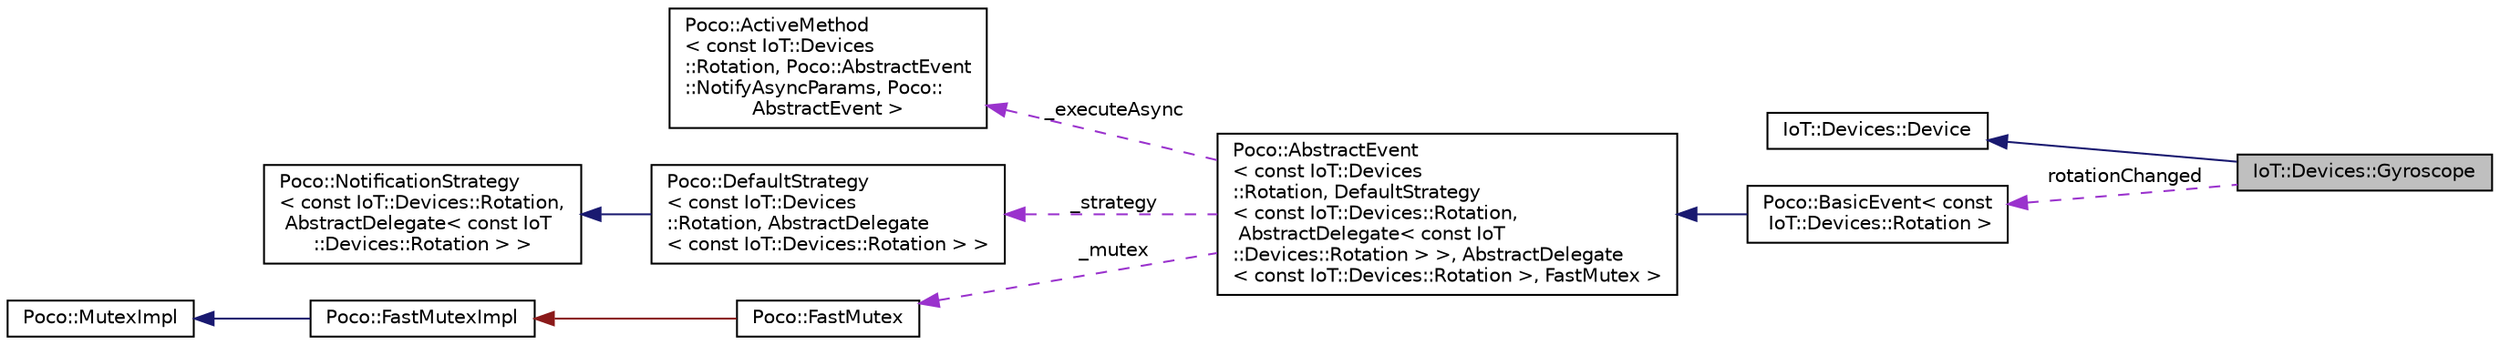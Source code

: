 digraph "IoT::Devices::Gyroscope"
{
 // LATEX_PDF_SIZE
  edge [fontname="Helvetica",fontsize="10",labelfontname="Helvetica",labelfontsize="10"];
  node [fontname="Helvetica",fontsize="10",shape=record];
  rankdir="LR";
  Node1 [label="IoT::Devices::Gyroscope",height=0.2,width=0.4,color="black", fillcolor="grey75", style="filled", fontcolor="black",tooltip="The interface for three-axis Gyroscopes."];
  Node2 -> Node1 [dir="back",color="midnightblue",fontsize="10",style="solid",fontname="Helvetica"];
  Node2 [label="IoT::Devices::Device",height=0.2,width=0.4,color="black", fillcolor="white", style="filled",URL="$classIoT_1_1Devices_1_1Device.html",tooltip=" "];
  Node3 -> Node1 [dir="back",color="darkorchid3",fontsize="10",style="dashed",label=" rotationChanged" ,fontname="Helvetica"];
  Node3 [label="Poco::BasicEvent\< const\l IoT::Devices::Rotation \>",height=0.2,width=0.4,color="black", fillcolor="white", style="filled",URL="$classPoco_1_1BasicEvent.html",tooltip=" "];
  Node4 -> Node3 [dir="back",color="midnightblue",fontsize="10",style="solid",fontname="Helvetica"];
  Node4 [label="Poco::AbstractEvent\l\< const IoT::Devices\l::Rotation, DefaultStrategy\l\< const IoT::Devices::Rotation,\l AbstractDelegate\< const IoT\l::Devices::Rotation \> \>, AbstractDelegate\l\< const IoT::Devices::Rotation \>, FastMutex \>",height=0.2,width=0.4,color="black", fillcolor="white", style="filled",URL="$classPoco_1_1AbstractEvent.html",tooltip=" "];
  Node5 -> Node4 [dir="back",color="darkorchid3",fontsize="10",style="dashed",label=" _executeAsync" ,fontname="Helvetica"];
  Node5 [label="Poco::ActiveMethod\l\< const IoT::Devices\l::Rotation, Poco::AbstractEvent\l::NotifyAsyncParams, Poco::\lAbstractEvent \>",height=0.2,width=0.4,color="black", fillcolor="white", style="filled",URL="$classPoco_1_1ActiveMethod.html",tooltip=" "];
  Node6 -> Node4 [dir="back",color="darkorchid3",fontsize="10",style="dashed",label=" _strategy" ,fontname="Helvetica"];
  Node6 [label="Poco::DefaultStrategy\l\< const IoT::Devices\l::Rotation, AbstractDelegate\l\< const IoT::Devices::Rotation \> \>",height=0.2,width=0.4,color="black", fillcolor="white", style="filled",URL="$classPoco_1_1DefaultStrategy.html",tooltip=" "];
  Node7 -> Node6 [dir="back",color="midnightblue",fontsize="10",style="solid",fontname="Helvetica"];
  Node7 [label="Poco::NotificationStrategy\l\< const IoT::Devices::Rotation,\l AbstractDelegate\< const IoT\l::Devices::Rotation \> \>",height=0.2,width=0.4,color="black", fillcolor="white", style="filled",URL="$classPoco_1_1NotificationStrategy.html",tooltip=" "];
  Node8 -> Node4 [dir="back",color="darkorchid3",fontsize="10",style="dashed",label=" _mutex" ,fontname="Helvetica"];
  Node8 [label="Poco::FastMutex",height=0.2,width=0.4,color="black", fillcolor="white", style="filled",URL="$classPoco_1_1FastMutex.html",tooltip=" "];
  Node9 -> Node8 [dir="back",color="firebrick4",fontsize="10",style="solid",fontname="Helvetica"];
  Node9 [label="Poco::FastMutexImpl",height=0.2,width=0.4,color="black", fillcolor="white", style="filled",URL="$classPoco_1_1FastMutexImpl.html",tooltip=" "];
  Node10 -> Node9 [dir="back",color="midnightblue",fontsize="10",style="solid",fontname="Helvetica"];
  Node10 [label="Poco::MutexImpl",height=0.2,width=0.4,color="black", fillcolor="white", style="filled",URL="$classPoco_1_1MutexImpl.html",tooltip=" "];
}

